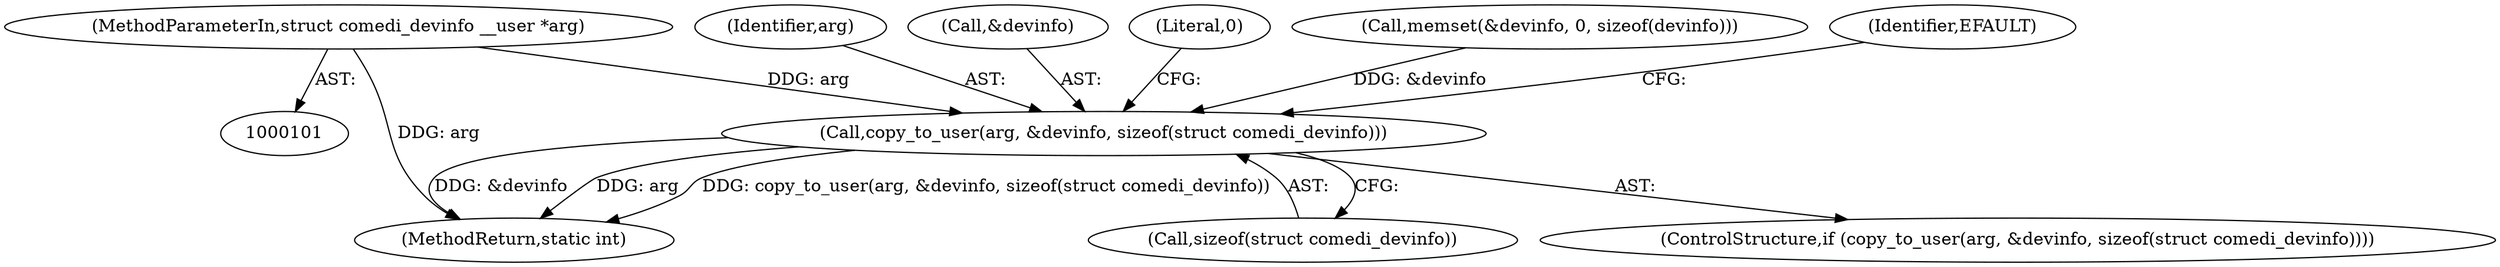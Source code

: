 digraph "0_linux_819cbb120eaec7e014e5abd029260db1ca8c5735@pointer" {
"1000103" [label="(MethodParameterIn,struct comedi_devinfo __user *arg)"];
"1000204" [label="(Call,copy_to_user(arg, &devinfo, sizeof(struct comedi_devinfo)))"];
"1000204" [label="(Call,copy_to_user(arg, &devinfo, sizeof(struct comedi_devinfo)))"];
"1000205" [label="(Identifier,arg)"];
"1000206" [label="(Call,&devinfo)"];
"1000103" [label="(MethodParameterIn,struct comedi_devinfo __user *arg)"];
"1000208" [label="(Call,sizeof(struct comedi_devinfo))"];
"1000215" [label="(MethodReturn,static int)"];
"1000203" [label="(ControlStructure,if (copy_to_user(arg, &devinfo, sizeof(struct comedi_devinfo))))"];
"1000214" [label="(Literal,0)"];
"1000131" [label="(Call,memset(&devinfo, 0, sizeof(devinfo)))"];
"1000212" [label="(Identifier,EFAULT)"];
"1000103" -> "1000101"  [label="AST: "];
"1000103" -> "1000215"  [label="DDG: arg"];
"1000103" -> "1000204"  [label="DDG: arg"];
"1000204" -> "1000203"  [label="AST: "];
"1000204" -> "1000208"  [label="CFG: "];
"1000205" -> "1000204"  [label="AST: "];
"1000206" -> "1000204"  [label="AST: "];
"1000208" -> "1000204"  [label="AST: "];
"1000212" -> "1000204"  [label="CFG: "];
"1000214" -> "1000204"  [label="CFG: "];
"1000204" -> "1000215"  [label="DDG: &devinfo"];
"1000204" -> "1000215"  [label="DDG: arg"];
"1000204" -> "1000215"  [label="DDG: copy_to_user(arg, &devinfo, sizeof(struct comedi_devinfo))"];
"1000131" -> "1000204"  [label="DDG: &devinfo"];
}
